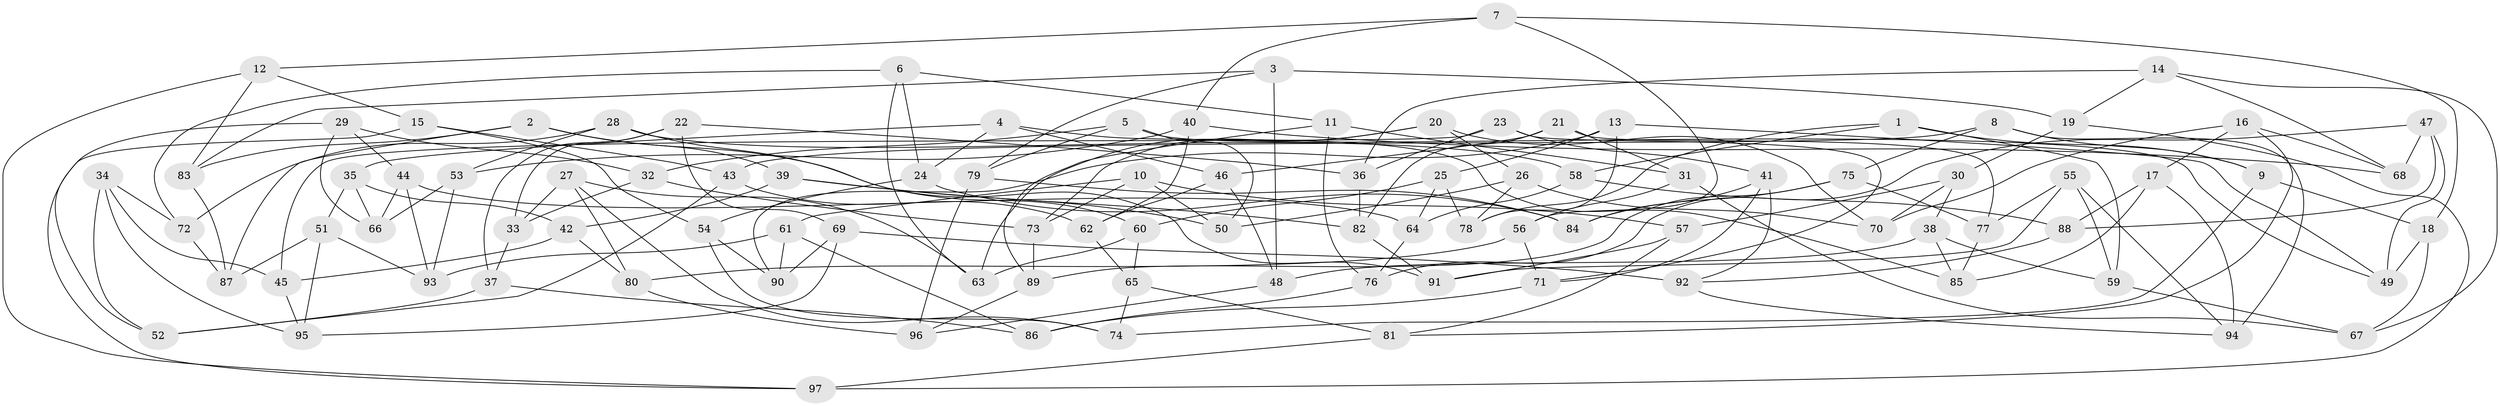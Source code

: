 // coarse degree distribution, {4: 0.3333333333333333, 5: 0.15, 6: 0.4666666666666667, 3: 0.05}
// Generated by graph-tools (version 1.1) at 2025/52/02/27/25 19:52:34]
// undirected, 97 vertices, 194 edges
graph export_dot {
graph [start="1"]
  node [color=gray90,style=filled];
  1;
  2;
  3;
  4;
  5;
  6;
  7;
  8;
  9;
  10;
  11;
  12;
  13;
  14;
  15;
  16;
  17;
  18;
  19;
  20;
  21;
  22;
  23;
  24;
  25;
  26;
  27;
  28;
  29;
  30;
  31;
  32;
  33;
  34;
  35;
  36;
  37;
  38;
  39;
  40;
  41;
  42;
  43;
  44;
  45;
  46;
  47;
  48;
  49;
  50;
  51;
  52;
  53;
  54;
  55;
  56;
  57;
  58;
  59;
  60;
  61;
  62;
  63;
  64;
  65;
  66;
  67;
  68;
  69;
  70;
  71;
  72;
  73;
  74;
  75;
  76;
  77;
  78;
  79;
  80;
  81;
  82;
  83;
  84;
  85;
  86;
  87;
  88;
  89;
  90;
  91;
  92;
  93;
  94;
  95;
  96;
  97;
  1 -- 9;
  1 -- 59;
  1 -- 78;
  1 -- 58;
  2 -- 83;
  2 -- 87;
  2 -- 91;
  2 -- 39;
  3 -- 79;
  3 -- 83;
  3 -- 19;
  3 -- 48;
  4 -- 85;
  4 -- 46;
  4 -- 35;
  4 -- 24;
  5 -- 50;
  5 -- 79;
  5 -- 32;
  5 -- 49;
  6 -- 11;
  6 -- 63;
  6 -- 72;
  6 -- 24;
  7 -- 40;
  7 -- 12;
  7 -- 56;
  7 -- 18;
  8 -- 75;
  8 -- 43;
  8 -- 9;
  8 -- 94;
  9 -- 18;
  9 -- 74;
  10 -- 61;
  10 -- 73;
  10 -- 50;
  10 -- 57;
  11 -- 76;
  11 -- 31;
  11 -- 89;
  12 -- 15;
  12 -- 83;
  12 -- 97;
  13 -- 25;
  13 -- 90;
  13 -- 78;
  13 -- 49;
  14 -- 19;
  14 -- 67;
  14 -- 36;
  14 -- 68;
  15 -- 97;
  15 -- 54;
  15 -- 43;
  16 -- 70;
  16 -- 68;
  16 -- 17;
  16 -- 81;
  17 -- 94;
  17 -- 88;
  17 -- 85;
  18 -- 67;
  18 -- 49;
  19 -- 97;
  19 -- 30;
  20 -- 73;
  20 -- 63;
  20 -- 26;
  20 -- 70;
  21 -- 82;
  21 -- 77;
  21 -- 46;
  21 -- 31;
  22 -- 33;
  22 -- 69;
  22 -- 36;
  22 -- 37;
  23 -- 45;
  23 -- 36;
  23 -- 71;
  23 -- 41;
  24 -- 54;
  24 -- 84;
  25 -- 64;
  25 -- 78;
  25 -- 60;
  26 -- 50;
  26 -- 78;
  26 -- 70;
  27 -- 74;
  27 -- 33;
  27 -- 63;
  27 -- 80;
  28 -- 60;
  28 -- 53;
  28 -- 72;
  28 -- 58;
  29 -- 66;
  29 -- 52;
  29 -- 32;
  29 -- 44;
  30 -- 70;
  30 -- 38;
  30 -- 57;
  31 -- 67;
  31 -- 56;
  32 -- 73;
  32 -- 33;
  33 -- 37;
  34 -- 45;
  34 -- 95;
  34 -- 52;
  34 -- 72;
  35 -- 66;
  35 -- 42;
  35 -- 51;
  36 -- 82;
  37 -- 52;
  37 -- 86;
  38 -- 85;
  38 -- 48;
  38 -- 59;
  39 -- 42;
  39 -- 82;
  39 -- 50;
  40 -- 68;
  40 -- 53;
  40 -- 62;
  41 -- 71;
  41 -- 92;
  41 -- 84;
  42 -- 45;
  42 -- 80;
  43 -- 62;
  43 -- 52;
  44 -- 66;
  44 -- 93;
  44 -- 64;
  45 -- 95;
  46 -- 62;
  46 -- 48;
  47 -- 76;
  47 -- 88;
  47 -- 49;
  47 -- 68;
  48 -- 96;
  51 -- 93;
  51 -- 87;
  51 -- 95;
  53 -- 93;
  53 -- 66;
  54 -- 90;
  54 -- 74;
  55 -- 94;
  55 -- 77;
  55 -- 59;
  55 -- 91;
  56 -- 80;
  56 -- 71;
  57 -- 81;
  57 -- 91;
  58 -- 88;
  58 -- 64;
  59 -- 67;
  60 -- 65;
  60 -- 63;
  61 -- 86;
  61 -- 93;
  61 -- 90;
  62 -- 65;
  64 -- 76;
  65 -- 74;
  65 -- 81;
  69 -- 95;
  69 -- 90;
  69 -- 92;
  71 -- 86;
  72 -- 87;
  73 -- 89;
  75 -- 89;
  75 -- 77;
  75 -- 84;
  76 -- 86;
  77 -- 85;
  79 -- 96;
  79 -- 84;
  80 -- 96;
  81 -- 97;
  82 -- 91;
  83 -- 87;
  88 -- 92;
  89 -- 96;
  92 -- 94;
}

